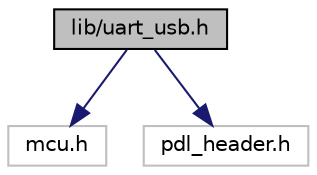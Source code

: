 digraph "lib/uart_usb.h"
{
 // LATEX_PDF_SIZE
  edge [fontname="Helvetica",fontsize="10",labelfontname="Helvetica",labelfontsize="10"];
  node [fontname="Helvetica",fontsize="10",shape=record];
  Node1 [label="lib/uart_usb.h",height=0.2,width=0.4,color="black", fillcolor="grey75", style="filled", fontcolor="black",tooltip="The following code is a minimal working example."];
  Node1 -> Node2 [color="midnightblue",fontsize="10",style="solid",fontname="Helvetica"];
  Node2 [label="mcu.h",height=0.2,width=0.4,color="grey75", fillcolor="white", style="filled",tooltip=" "];
  Node1 -> Node3 [color="midnightblue",fontsize="10",style="solid",fontname="Helvetica"];
  Node3 [label="pdl_header.h",height=0.2,width=0.4,color="grey75", fillcolor="white", style="filled",tooltip=" "];
}

